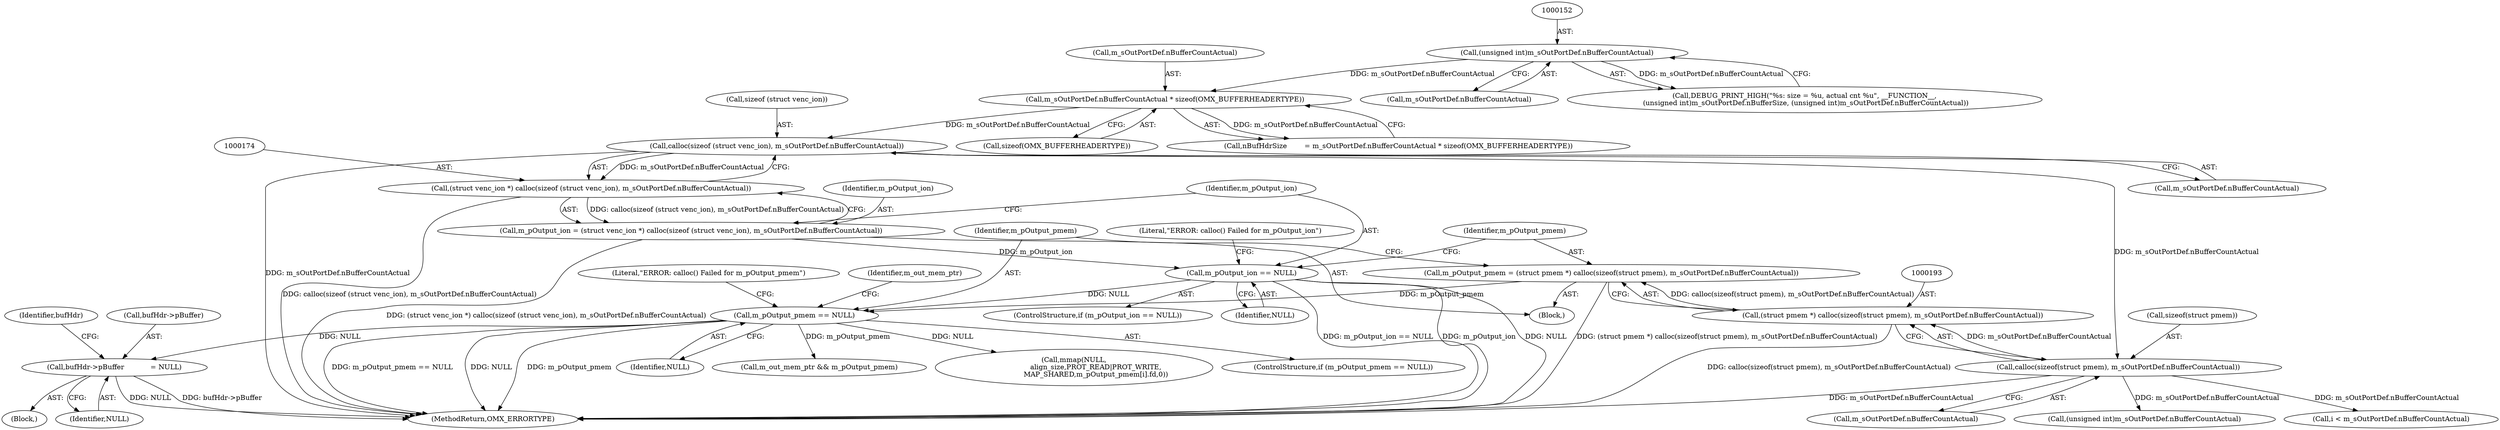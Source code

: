 digraph "0_Android_7558d03e6498e970b761aa44fff6b2c659202d95_0@pointer" {
"1000272" [label="(Call,bufHdr->pBuffer            = NULL)"];
"1000201" [label="(Call,m_pOutput_pmem == NULL)"];
"1000190" [label="(Call,m_pOutput_pmem = (struct pmem *) calloc(sizeof(struct pmem), m_sOutPortDef.nBufferCountActual))"];
"1000192" [label="(Call,(struct pmem *) calloc(sizeof(struct pmem), m_sOutPortDef.nBufferCountActual))"];
"1000194" [label="(Call,calloc(sizeof(struct pmem), m_sOutPortDef.nBufferCountActual))"];
"1000175" [label="(Call,calloc(sizeof (struct venc_ion), m_sOutPortDef.nBufferCountActual))"];
"1000158" [label="(Call,m_sOutPortDef.nBufferCountActual * sizeof(OMX_BUFFERHEADERTYPE))"];
"1000151" [label="(Call,(unsigned int)m_sOutPortDef.nBufferCountActual)"];
"1000182" [label="(Call,m_pOutput_ion == NULL)"];
"1000171" [label="(Call,m_pOutput_ion = (struct venc_ion *) calloc(sizeof (struct venc_ion), m_sOutPortDef.nBufferCountActual))"];
"1000173" [label="(Call,(struct venc_ion *) calloc(sizeof (struct venc_ion), m_sOutPortDef.nBufferCountActual))"];
"1000175" [label="(Call,calloc(sizeof (struct venc_ion), m_sOutPortDef.nBufferCountActual))"];
"1000195" [label="(Call,sizeof(struct pmem))"];
"1000228" [label="(Block,)"];
"1000272" [label="(Call,bufHdr->pBuffer            = NULL)"];
"1000162" [label="(Call,sizeof(OMX_BUFFERHEADERTYPE))"];
"1000457" [label="(Call,mmap(NULL,\n                    align_size,PROT_READ|PROT_WRITE,\n                    MAP_SHARED,m_pOutput_pmem[i].fd,0))"];
"1000138" [label="(Block,)"];
"1000200" [label="(ControlStructure,if (m_pOutput_pmem == NULL))"];
"1000323" [label="(Call,(unsigned int)m_sOutPortDef.nBufferCountActual)"];
"1000153" [label="(Call,m_sOutPortDef.nBufferCountActual)"];
"1000183" [label="(Identifier,m_pOutput_ion)"];
"1000156" [label="(Call,nBufHdrSize        = m_sOutPortDef.nBufferCountActual * sizeof(OMX_BUFFERHEADERTYPE))"];
"1000273" [label="(Call,bufHdr->pBuffer)"];
"1000173" [label="(Call,(struct venc_ion *) calloc(sizeof (struct venc_ion), m_sOutPortDef.nBufferCountActual))"];
"1000203" [label="(Identifier,NULL)"];
"1000176" [label="(Call,sizeof (struct venc_ion))"];
"1000619" [label="(MethodReturn,OMX_ERRORTYPE)"];
"1000172" [label="(Identifier,m_pOutput_ion)"];
"1000151" [label="(Call,(unsigned int)m_sOutPortDef.nBufferCountActual)"];
"1000206" [label="(Literal,\"ERROR: calloc() Failed for m_pOutput_pmem\")"];
"1000192" [label="(Call,(struct pmem *) calloc(sizeof(struct pmem), m_sOutPortDef.nBufferCountActual))"];
"1000202" [label="(Identifier,m_pOutput_pmem)"];
"1000221" [label="(Call,i < m_sOutPortDef.nBufferCountActual)"];
"1000211" [label="(Identifier,m_out_mem_ptr)"];
"1000197" [label="(Call,m_sOutPortDef.nBufferCountActual)"];
"1000184" [label="(Identifier,NULL)"];
"1000276" [label="(Identifier,NULL)"];
"1000187" [label="(Literal,\"ERROR: calloc() Failed for m_pOutput_ion\")"];
"1000201" [label="(Call,m_pOutput_pmem == NULL)"];
"1000178" [label="(Call,m_sOutPortDef.nBufferCountActual)"];
"1000158" [label="(Call,m_sOutPortDef.nBufferCountActual * sizeof(OMX_BUFFERHEADERTYPE))"];
"1000191" [label="(Identifier,m_pOutput_pmem)"];
"1000171" [label="(Call,m_pOutput_ion = (struct venc_ion *) calloc(sizeof (struct venc_ion), m_sOutPortDef.nBufferCountActual))"];
"1000278" [label="(Identifier,bufHdr)"];
"1000159" [label="(Call,m_sOutPortDef.nBufferCountActual)"];
"1000143" [label="(Call,DEBUG_PRINT_HIGH(\"%s: size = %u, actual cnt %u\", __FUNCTION__,\n (unsigned int)m_sOutPortDef.nBufferSize, (unsigned int)m_sOutPortDef.nBufferCountActual))"];
"1000181" [label="(ControlStructure,if (m_pOutput_ion == NULL))"];
"1000182" [label="(Call,m_pOutput_ion == NULL)"];
"1000194" [label="(Call,calloc(sizeof(struct pmem), m_sOutPortDef.nBufferCountActual))"];
"1000190" [label="(Call,m_pOutput_pmem = (struct pmem *) calloc(sizeof(struct pmem), m_sOutPortDef.nBufferCountActual))"];
"1000210" [label="(Call,m_out_mem_ptr && m_pOutput_pmem)"];
"1000272" -> "1000228"  [label="AST: "];
"1000272" -> "1000276"  [label="CFG: "];
"1000273" -> "1000272"  [label="AST: "];
"1000276" -> "1000272"  [label="AST: "];
"1000278" -> "1000272"  [label="CFG: "];
"1000272" -> "1000619"  [label="DDG: NULL"];
"1000272" -> "1000619"  [label="DDG: bufHdr->pBuffer"];
"1000201" -> "1000272"  [label="DDG: NULL"];
"1000201" -> "1000200"  [label="AST: "];
"1000201" -> "1000203"  [label="CFG: "];
"1000202" -> "1000201"  [label="AST: "];
"1000203" -> "1000201"  [label="AST: "];
"1000206" -> "1000201"  [label="CFG: "];
"1000211" -> "1000201"  [label="CFG: "];
"1000201" -> "1000619"  [label="DDG: m_pOutput_pmem == NULL"];
"1000201" -> "1000619"  [label="DDG: NULL"];
"1000201" -> "1000619"  [label="DDG: m_pOutput_pmem"];
"1000190" -> "1000201"  [label="DDG: m_pOutput_pmem"];
"1000182" -> "1000201"  [label="DDG: NULL"];
"1000201" -> "1000210"  [label="DDG: m_pOutput_pmem"];
"1000201" -> "1000457"  [label="DDG: NULL"];
"1000190" -> "1000138"  [label="AST: "];
"1000190" -> "1000192"  [label="CFG: "];
"1000191" -> "1000190"  [label="AST: "];
"1000192" -> "1000190"  [label="AST: "];
"1000202" -> "1000190"  [label="CFG: "];
"1000190" -> "1000619"  [label="DDG: (struct pmem *) calloc(sizeof(struct pmem), m_sOutPortDef.nBufferCountActual)"];
"1000192" -> "1000190"  [label="DDG: calloc(sizeof(struct pmem), m_sOutPortDef.nBufferCountActual)"];
"1000192" -> "1000194"  [label="CFG: "];
"1000193" -> "1000192"  [label="AST: "];
"1000194" -> "1000192"  [label="AST: "];
"1000192" -> "1000619"  [label="DDG: calloc(sizeof(struct pmem), m_sOutPortDef.nBufferCountActual)"];
"1000194" -> "1000192"  [label="DDG: m_sOutPortDef.nBufferCountActual"];
"1000194" -> "1000197"  [label="CFG: "];
"1000195" -> "1000194"  [label="AST: "];
"1000197" -> "1000194"  [label="AST: "];
"1000194" -> "1000619"  [label="DDG: m_sOutPortDef.nBufferCountActual"];
"1000175" -> "1000194"  [label="DDG: m_sOutPortDef.nBufferCountActual"];
"1000194" -> "1000221"  [label="DDG: m_sOutPortDef.nBufferCountActual"];
"1000194" -> "1000323"  [label="DDG: m_sOutPortDef.nBufferCountActual"];
"1000175" -> "1000173"  [label="AST: "];
"1000175" -> "1000178"  [label="CFG: "];
"1000176" -> "1000175"  [label="AST: "];
"1000178" -> "1000175"  [label="AST: "];
"1000173" -> "1000175"  [label="CFG: "];
"1000175" -> "1000619"  [label="DDG: m_sOutPortDef.nBufferCountActual"];
"1000175" -> "1000173"  [label="DDG: m_sOutPortDef.nBufferCountActual"];
"1000158" -> "1000175"  [label="DDG: m_sOutPortDef.nBufferCountActual"];
"1000158" -> "1000156"  [label="AST: "];
"1000158" -> "1000162"  [label="CFG: "];
"1000159" -> "1000158"  [label="AST: "];
"1000162" -> "1000158"  [label="AST: "];
"1000156" -> "1000158"  [label="CFG: "];
"1000158" -> "1000156"  [label="DDG: m_sOutPortDef.nBufferCountActual"];
"1000151" -> "1000158"  [label="DDG: m_sOutPortDef.nBufferCountActual"];
"1000151" -> "1000143"  [label="AST: "];
"1000151" -> "1000153"  [label="CFG: "];
"1000152" -> "1000151"  [label="AST: "];
"1000153" -> "1000151"  [label="AST: "];
"1000143" -> "1000151"  [label="CFG: "];
"1000151" -> "1000143"  [label="DDG: m_sOutPortDef.nBufferCountActual"];
"1000182" -> "1000181"  [label="AST: "];
"1000182" -> "1000184"  [label="CFG: "];
"1000183" -> "1000182"  [label="AST: "];
"1000184" -> "1000182"  [label="AST: "];
"1000187" -> "1000182"  [label="CFG: "];
"1000191" -> "1000182"  [label="CFG: "];
"1000182" -> "1000619"  [label="DDG: m_pOutput_ion == NULL"];
"1000182" -> "1000619"  [label="DDG: NULL"];
"1000182" -> "1000619"  [label="DDG: m_pOutput_ion"];
"1000171" -> "1000182"  [label="DDG: m_pOutput_ion"];
"1000171" -> "1000138"  [label="AST: "];
"1000171" -> "1000173"  [label="CFG: "];
"1000172" -> "1000171"  [label="AST: "];
"1000173" -> "1000171"  [label="AST: "];
"1000183" -> "1000171"  [label="CFG: "];
"1000171" -> "1000619"  [label="DDG: (struct venc_ion *) calloc(sizeof (struct venc_ion), m_sOutPortDef.nBufferCountActual)"];
"1000173" -> "1000171"  [label="DDG: calloc(sizeof (struct venc_ion), m_sOutPortDef.nBufferCountActual)"];
"1000174" -> "1000173"  [label="AST: "];
"1000173" -> "1000619"  [label="DDG: calloc(sizeof (struct venc_ion), m_sOutPortDef.nBufferCountActual)"];
}

